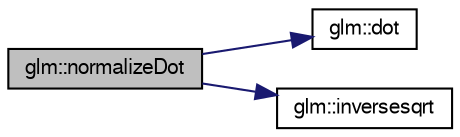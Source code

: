 digraph G
{
  bgcolor="transparent";
  edge [fontname="FreeSans",fontsize=10,labelfontname="FreeSans",labelfontsize=10];
  node [fontname="FreeSans",fontsize=10,shape=record];
  rankdir=LR;
  Node1 [label="glm::normalizeDot",height=0.2,width=0.4,color="black", fillcolor="grey75", style="filled" fontcolor="black"];
  Node1 -> Node2 [color="midnightblue",fontsize=10,style="solid"];
  Node2 [label="glm::dot",height=0.2,width=0.4,color="black",URL="$group__core__func__geometric.html#gc64a3b29d01336161a668d328cac97eb"];
  Node1 -> Node3 [color="midnightblue",fontsize=10,style="solid"];
  Node3 [label="glm::inversesqrt",height=0.2,width=0.4,color="black",URL="$group__core__func__exponential.html#ga190c750b7eefaeb15431987d41177d1"];
}
